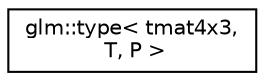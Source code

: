 digraph "Graphical Class Hierarchy"
{
  edge [fontname="Helvetica",fontsize="10",labelfontname="Helvetica",labelfontsize="10"];
  node [fontname="Helvetica",fontsize="10",shape=record];
  rankdir="LR";
  Node1 [label="glm::type\< tmat4x3,\l T, P \>",height=0.2,width=0.4,color="black", fillcolor="white", style="filled",URL="$structglm_1_1type_3_01tmat4x3_00_01T_00_01P_01_4.html"];
}
